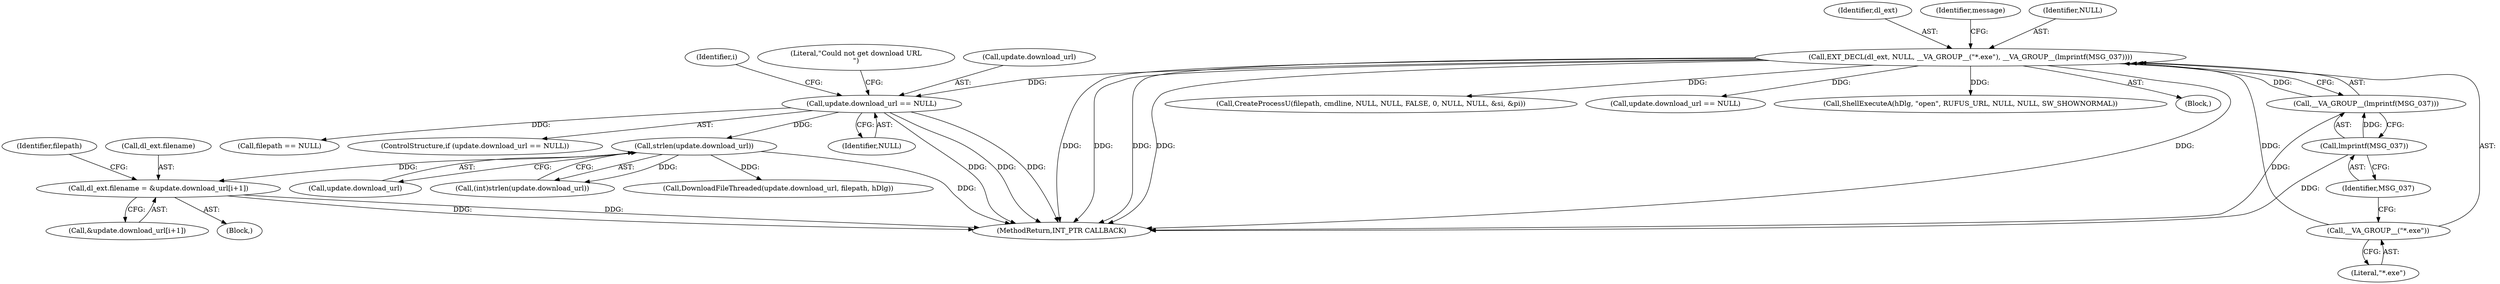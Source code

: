 digraph "0_rufus_c3c39f7f8a11f612c4ebf7affce25ec6928eb1cb_1@API" {
"1000462" [label="(Call,dl_ext.filename = &update.download_url[i+1])"];
"1000445" [label="(Call,strlen(update.download_url))"];
"1000431" [label="(Call,update.download_url == NULL)"];
"1000130" [label="(Call,EXT_DECL(dl_ext, NULL, __VA_GROUP__(\"*.exe\"), __VA_GROUP__(lmprintf(MSG_037))))"];
"1000133" [label="(Call,__VA_GROUP__(\"*.exe\"))"];
"1000135" [label="(Call,__VA_GROUP__(lmprintf(MSG_037)))"];
"1000136" [label="(Call,lmprintf(MSG_037))"];
"1000130" [label="(Call,EXT_DECL(dl_ext, NULL, __VA_GROUP__(\"*.exe\"), __VA_GROUP__(lmprintf(MSG_037))))"];
"1000466" [label="(Call,&update.download_url[i+1])"];
"1000463" [label="(Call,dl_ext.filename)"];
"1000391" [label="(Call,CreateProcessU(filepath, cmdline, NULL, NULL, FALSE, 0, NULL, NULL, &si, &pi))"];
"1000443" [label="(Call,(int)strlen(update.download_url))"];
"1000435" [label="(Identifier,NULL)"];
"1000136" [label="(Call,lmprintf(MSG_037))"];
"1000251" [label="(Call,update.download_url == NULL)"];
"1000475" [label="(Identifier,filepath)"];
"1000570" [label="(MethodReturn,INT_PTR CALLBACK)"];
"1000133" [label="(Call,__VA_GROUP__(\"*.exe\"))"];
"1000135" [label="(Call,__VA_GROUP__(lmprintf(MSG_037)))"];
"1000431" [label="(Call,update.download_url == NULL)"];
"1000328" [label="(Call,ShellExecuteA(hDlg, \"open\", RUFUS_URL, NULL, NULL, SW_SHOWNORMAL))"];
"1000432" [label="(Call,update.download_url)"];
"1000137" [label="(Identifier,MSG_037)"];
"1000483" [label="(Call,filepath == NULL)"];
"1000131" [label="(Identifier,dl_ext)"];
"1000112" [label="(Block,)"];
"1000339" [label="(Block,)"];
"1000499" [label="(Call,DownloadFileThreaded(update.download_url, filepath, hDlg))"];
"1000442" [label="(Identifier,i)"];
"1000445" [label="(Call,strlen(update.download_url))"];
"1000134" [label="(Literal,\"*.exe\")"];
"1000462" [label="(Call,dl_ext.filename = &update.download_url[i+1])"];
"1000139" [label="(Identifier,message)"];
"1000430" [label="(ControlStructure,if (update.download_url == NULL))"];
"1000132" [label="(Identifier,NULL)"];
"1000438" [label="(Literal,\"Could not get download URL\n\")"];
"1000446" [label="(Call,update.download_url)"];
"1000462" -> "1000339"  [label="AST: "];
"1000462" -> "1000466"  [label="CFG: "];
"1000463" -> "1000462"  [label="AST: "];
"1000466" -> "1000462"  [label="AST: "];
"1000475" -> "1000462"  [label="CFG: "];
"1000462" -> "1000570"  [label="DDG: "];
"1000462" -> "1000570"  [label="DDG: "];
"1000445" -> "1000462"  [label="DDG: "];
"1000445" -> "1000443"  [label="AST: "];
"1000445" -> "1000446"  [label="CFG: "];
"1000446" -> "1000445"  [label="AST: "];
"1000443" -> "1000445"  [label="CFG: "];
"1000445" -> "1000570"  [label="DDG: "];
"1000445" -> "1000443"  [label="DDG: "];
"1000431" -> "1000445"  [label="DDG: "];
"1000445" -> "1000499"  [label="DDG: "];
"1000431" -> "1000430"  [label="AST: "];
"1000431" -> "1000435"  [label="CFG: "];
"1000432" -> "1000431"  [label="AST: "];
"1000435" -> "1000431"  [label="AST: "];
"1000438" -> "1000431"  [label="CFG: "];
"1000442" -> "1000431"  [label="CFG: "];
"1000431" -> "1000570"  [label="DDG: "];
"1000431" -> "1000570"  [label="DDG: "];
"1000431" -> "1000570"  [label="DDG: "];
"1000130" -> "1000431"  [label="DDG: "];
"1000431" -> "1000483"  [label="DDG: "];
"1000130" -> "1000112"  [label="AST: "];
"1000130" -> "1000135"  [label="CFG: "];
"1000131" -> "1000130"  [label="AST: "];
"1000132" -> "1000130"  [label="AST: "];
"1000133" -> "1000130"  [label="AST: "];
"1000135" -> "1000130"  [label="AST: "];
"1000139" -> "1000130"  [label="CFG: "];
"1000130" -> "1000570"  [label="DDG: "];
"1000130" -> "1000570"  [label="DDG: "];
"1000130" -> "1000570"  [label="DDG: "];
"1000130" -> "1000570"  [label="DDG: "];
"1000130" -> "1000570"  [label="DDG: "];
"1000133" -> "1000130"  [label="DDG: "];
"1000135" -> "1000130"  [label="DDG: "];
"1000130" -> "1000251"  [label="DDG: "];
"1000130" -> "1000328"  [label="DDG: "];
"1000130" -> "1000391"  [label="DDG: "];
"1000133" -> "1000134"  [label="CFG: "];
"1000134" -> "1000133"  [label="AST: "];
"1000137" -> "1000133"  [label="CFG: "];
"1000135" -> "1000136"  [label="CFG: "];
"1000136" -> "1000135"  [label="AST: "];
"1000135" -> "1000570"  [label="DDG: "];
"1000136" -> "1000135"  [label="DDG: "];
"1000136" -> "1000137"  [label="CFG: "];
"1000137" -> "1000136"  [label="AST: "];
"1000136" -> "1000570"  [label="DDG: "];
}
